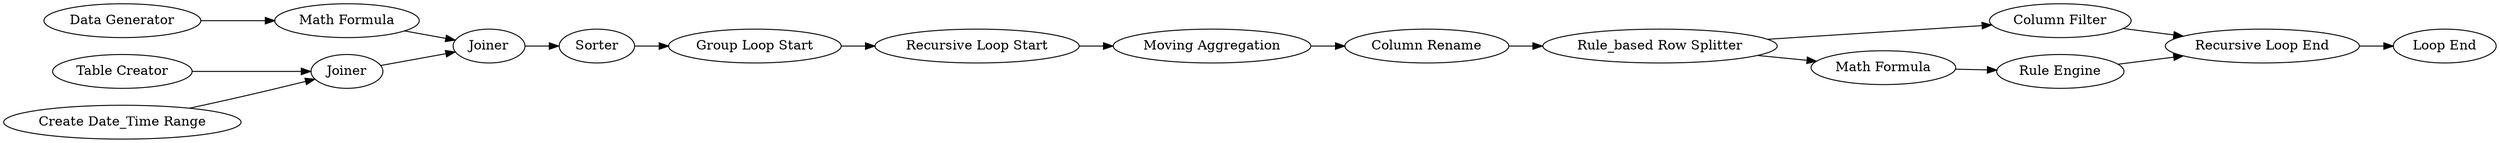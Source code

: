 digraph {
	4 -> 7
	7 -> 8
	1 -> 4
	16 -> 27
	8 -> 13
	31 -> 29
	6 -> 7
	15 -> 16
	3 -> 4
	27 -> 31
	30 -> 29
	29 -> 36
	27 -> 35
	5 -> 6
	13 -> 28
	28 -> 15
	35 -> 30
	5 [label="Data Generator"]
	16 [label="Column Rename"]
	27 [label="Rule_based Row Splitter"]
	13 [label="Group Loop Start"]
	35 [label="Math Formula"]
	1 [label="Table Creator"]
	7 [label=Joiner]
	29 [label="Recursive Loop End"]
	28 [label="Recursive Loop Start"]
	31 [label="Column Filter"]
	36 [label="Loop End"]
	4 [label=Joiner]
	6 [label="Math Formula"]
	8 [label=Sorter]
	15 [label="Moving Aggregation"]
	30 [label="Rule Engine"]
	3 [label="Create Date_Time Range"]
	rankdir=LR
}
